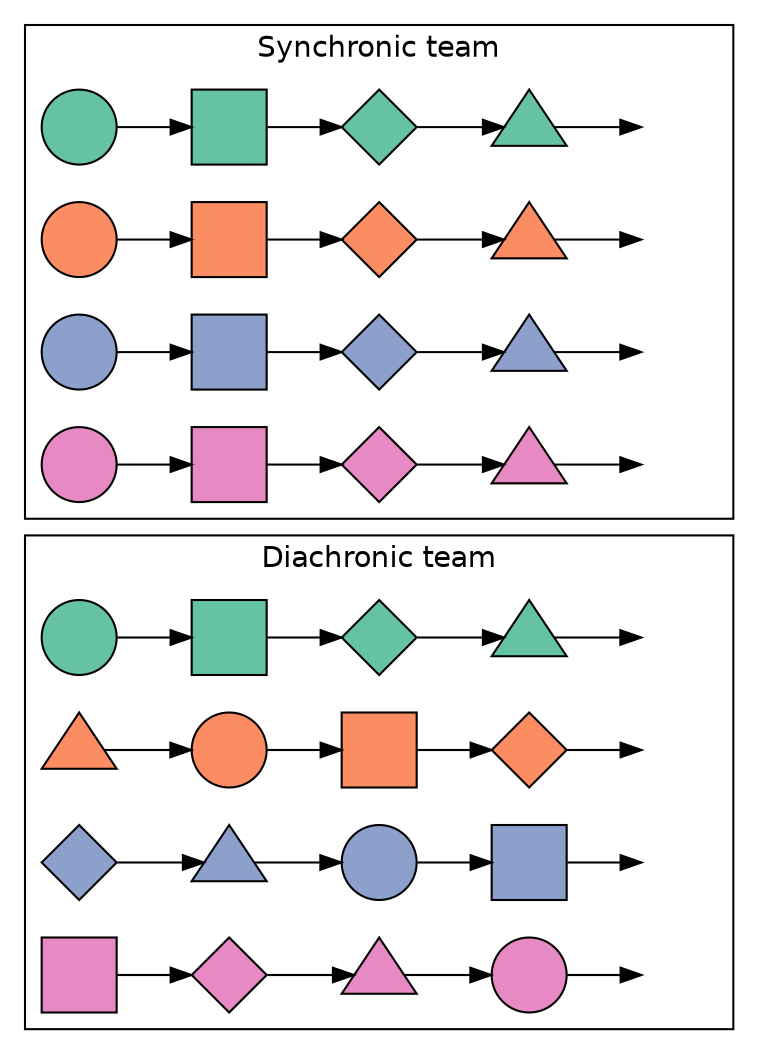 digraph {
  fontname=helvetica;
  node[fontname=helvetica; label=""; style=filled; width=0.5];
  rankdir=LR;

  // Determine subgraph order
  d1a, s1a;

  // Colors are people
  s1b, s2b, s3b, s4b, d1b, d2b, d3b, d4b[fillcolor="#FC8D62"];
  s1a, s2a, s3a, s4a, d1a, d2a, d3a, d4a[fillcolor="#66C2A5"];
  s1c, s2c, s3c, s4c, d1c, d2c, d3c, d4c[fillcolor="#8DA0CB"];
  s1d, s2d, s3d, s4d, d1d, d2d, d3d, d4d[fillcolor="#E78AC3"];

  // Shapes are projects
  s1a, s1b, s1c, s1d, d1a, d2b, d3c, d4d[shape=circle];
  s2a, s2b, s2c, s2d, d1d, d2a, d3b, d4c[shape=square];
  s3a, s3b, s3c, s3d, d1c, d2d, d3a, d4b[shape=diamond];
  s4a, s4b, s4c, s4d, d1b, d2c, d3d, d4a[shape=triangle];

  // Invisible last nodes
  sinv1, sinv2, sinv3, sinv4, dinv1, dinv2, dinv3, dinv4[style=invis];

  subgraph cluster0 {
    label="Synchronic team";
    s1a -> s2a -> s3a -> s4a -> sinv1;
    s1b -> s2b -> s3b -> s4b -> sinv2;
    s1c -> s2c -> s3c -> s4c -> sinv3;
    s1d -> s2d -> s3d -> s4d -> sinv4;
  }

  subgraph cluster1 {
    label="Diachronic team";
    d1a -> d2a -> d3a -> d4a -> dinv1;
    d1b -> d2b -> d3b -> d4b -> dinv2;
    d1c -> d2c -> d3c -> d4c -> dinv3;
    d1d -> d2d -> d3d -> d4d -> dinv4;
  }

}
